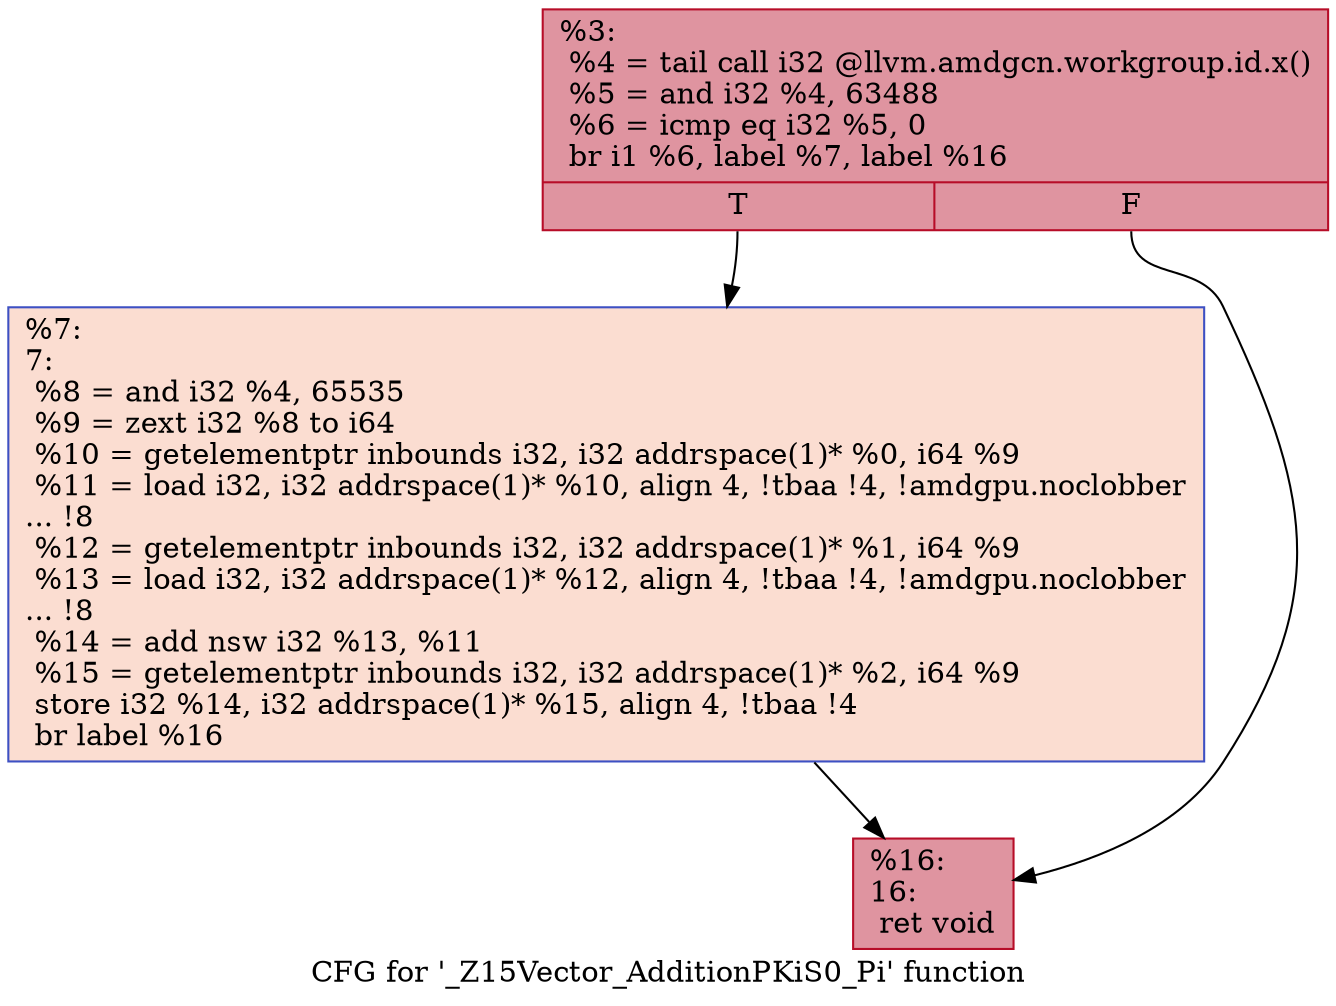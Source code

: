digraph "CFG for '_Z15Vector_AdditionPKiS0_Pi' function" {
	label="CFG for '_Z15Vector_AdditionPKiS0_Pi' function";

	Node0x4d65df0 [shape=record,color="#b70d28ff", style=filled, fillcolor="#b70d2870",label="{%3:\l  %4 = tail call i32 @llvm.amdgcn.workgroup.id.x()\l  %5 = and i32 %4, 63488\l  %6 = icmp eq i32 %5, 0\l  br i1 %6, label %7, label %16\l|{<s0>T|<s1>F}}"];
	Node0x4d65df0:s0 -> Node0x4d66780;
	Node0x4d65df0:s1 -> Node0x4d66810;
	Node0x4d66780 [shape=record,color="#3d50c3ff", style=filled, fillcolor="#f7b39670",label="{%7:\l7:                                                \l  %8 = and i32 %4, 65535\l  %9 = zext i32 %8 to i64\l  %10 = getelementptr inbounds i32, i32 addrspace(1)* %0, i64 %9\l  %11 = load i32, i32 addrspace(1)* %10, align 4, !tbaa !4, !amdgpu.noclobber\l... !8\l  %12 = getelementptr inbounds i32, i32 addrspace(1)* %1, i64 %9\l  %13 = load i32, i32 addrspace(1)* %12, align 4, !tbaa !4, !amdgpu.noclobber\l... !8\l  %14 = add nsw i32 %13, %11\l  %15 = getelementptr inbounds i32, i32 addrspace(1)* %2, i64 %9\l  store i32 %14, i32 addrspace(1)* %15, align 4, !tbaa !4\l  br label %16\l}"];
	Node0x4d66780 -> Node0x4d66810;
	Node0x4d66810 [shape=record,color="#b70d28ff", style=filled, fillcolor="#b70d2870",label="{%16:\l16:                                               \l  ret void\l}"];
}
